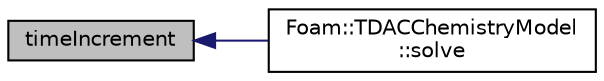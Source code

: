digraph "timeIncrement"
{
  bgcolor="transparent";
  edge [fontname="Helvetica",fontsize="10",labelfontname="Helvetica",labelfontsize="10"];
  node [fontname="Helvetica",fontsize="10",shape=record];
  rankdir="LR";
  Node5 [label="timeIncrement",height=0.2,width=0.4,color="black", fillcolor="grey75", style="filled", fontcolor="black"];
  Node5 -> Node6 [dir="back",color="midnightblue",fontsize="10",style="solid",fontname="Helvetica"];
  Node6 [label="Foam::TDACChemistryModel\l::solve",height=0.2,width=0.4,color="black",URL="$a31065.html#a5a238790ca04b91ae25f6e3f06d3b640"];
}
